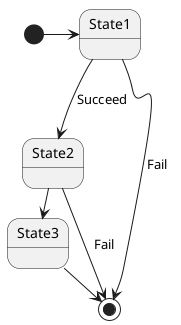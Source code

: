 @startuml

[*] -> State1
State1 --> State2 : Succeed
State1 --> [*] : Fail

State2 -> State3 : Succeed
State2 --> [*] : Fail

State3 -> [*]
@enduml